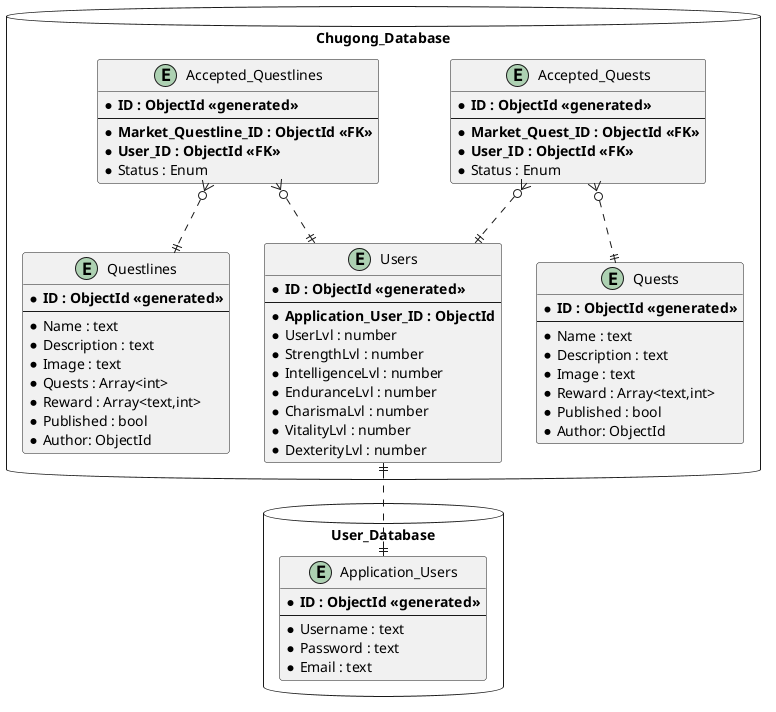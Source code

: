 @startuml ERM

database User_Database {
  entity Application_Users {
    * **ID : ObjectId <<generated>>**
    --
    * Username : text
    * Password : text
    * Email : text
  }
}

database Chugong_Database {
  entity Users {
    * **ID : ObjectId <<generated>>**
    --
    * **Application_User_ID : ObjectId**
    * UserLvl : number
    * StrengthLvl : number
    * IntelligenceLvl : number
    * EnduranceLvl : number
    * CharismaLvl : number
    * VitalityLvl : number
    * DexterityLvl : number
  }

  entity Accepted_Quests {
    * **ID : ObjectId <<generated>>**
    --
    * **Market_Quest_ID : ObjectId <<FK>>**
    * **User_ID : ObjectId <<FK>>**
    * Status : Enum
  }

  entity Accepted_Questlines {
    * **ID : ObjectId <<generated>>**
    --
    * **Market_Questline_ID : ObjectId <<FK>>**
    * **User_ID : ObjectId <<FK>>**
    * Status : Enum
  }

  entity Quests {
    * **ID : ObjectId <<generated>>**
    --
    * Name : text
    * Description : text
    * Image : text
    * Reward : Array<text,int>
    * Published : bool
    * Author: ObjectId
  }

  entity Questlines {
    * **ID : ObjectId <<generated>>**
    --
    * Name : text
    * Description : text
    * Image : text
    * Quests : Array<int>
    * Reward : Array<text,int>
    * Published : bool
    * Author: ObjectId
  }
}

Application_Users ||.up.|| Users
Accepted_Questlines }o..|| Users
Accepted_Questlines }o..|| Questlines

Accepted_Quests }o..|| Users
Accepted_Quests }o..|| Quests

@enduml